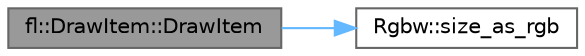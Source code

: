 digraph "fl::DrawItem::DrawItem"
{
 // LATEX_PDF_SIZE
  bgcolor="transparent";
  edge [fontname=Helvetica,fontsize=10,labelfontname=Helvetica,labelfontsize=10];
  node [fontname=Helvetica,fontsize=10,shape=box,height=0.2,width=0.4];
  rankdir="LR";
  Node1 [id="Node000001",label="fl::DrawItem::DrawItem",height=0.2,width=0.4,color="gray40", fillcolor="grey60", style="filled", fontcolor="black",tooltip=" "];
  Node1 -> Node2 [id="edge1_Node000001_Node000002",color="steelblue1",style="solid",tooltip=" "];
  Node2 [id="Node000002",label="Rgbw::size_as_rgb",height=0.2,width=0.4,color="grey40", fillcolor="white", style="filled",URL="$db/d74/struct_rgbw_a99a23acfbc448d69b2f50f87c133efcd.html#a99a23acfbc448d69b2f50f87c133efcd",tooltip=" "];
}
